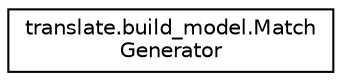 digraph "Graphical Class Hierarchy"
{
  edge [fontname="Helvetica",fontsize="10",labelfontname="Helvetica",labelfontsize="10"];
  node [fontname="Helvetica",fontsize="10",shape=record];
  rankdir="LR";
  Node1 [label="translate.build_model.Match\lGenerator",height=0.2,width=0.4,color="black", fillcolor="white", style="filled",URL="$classtranslate_1_1build__model_1_1MatchGenerator.html"];
}
